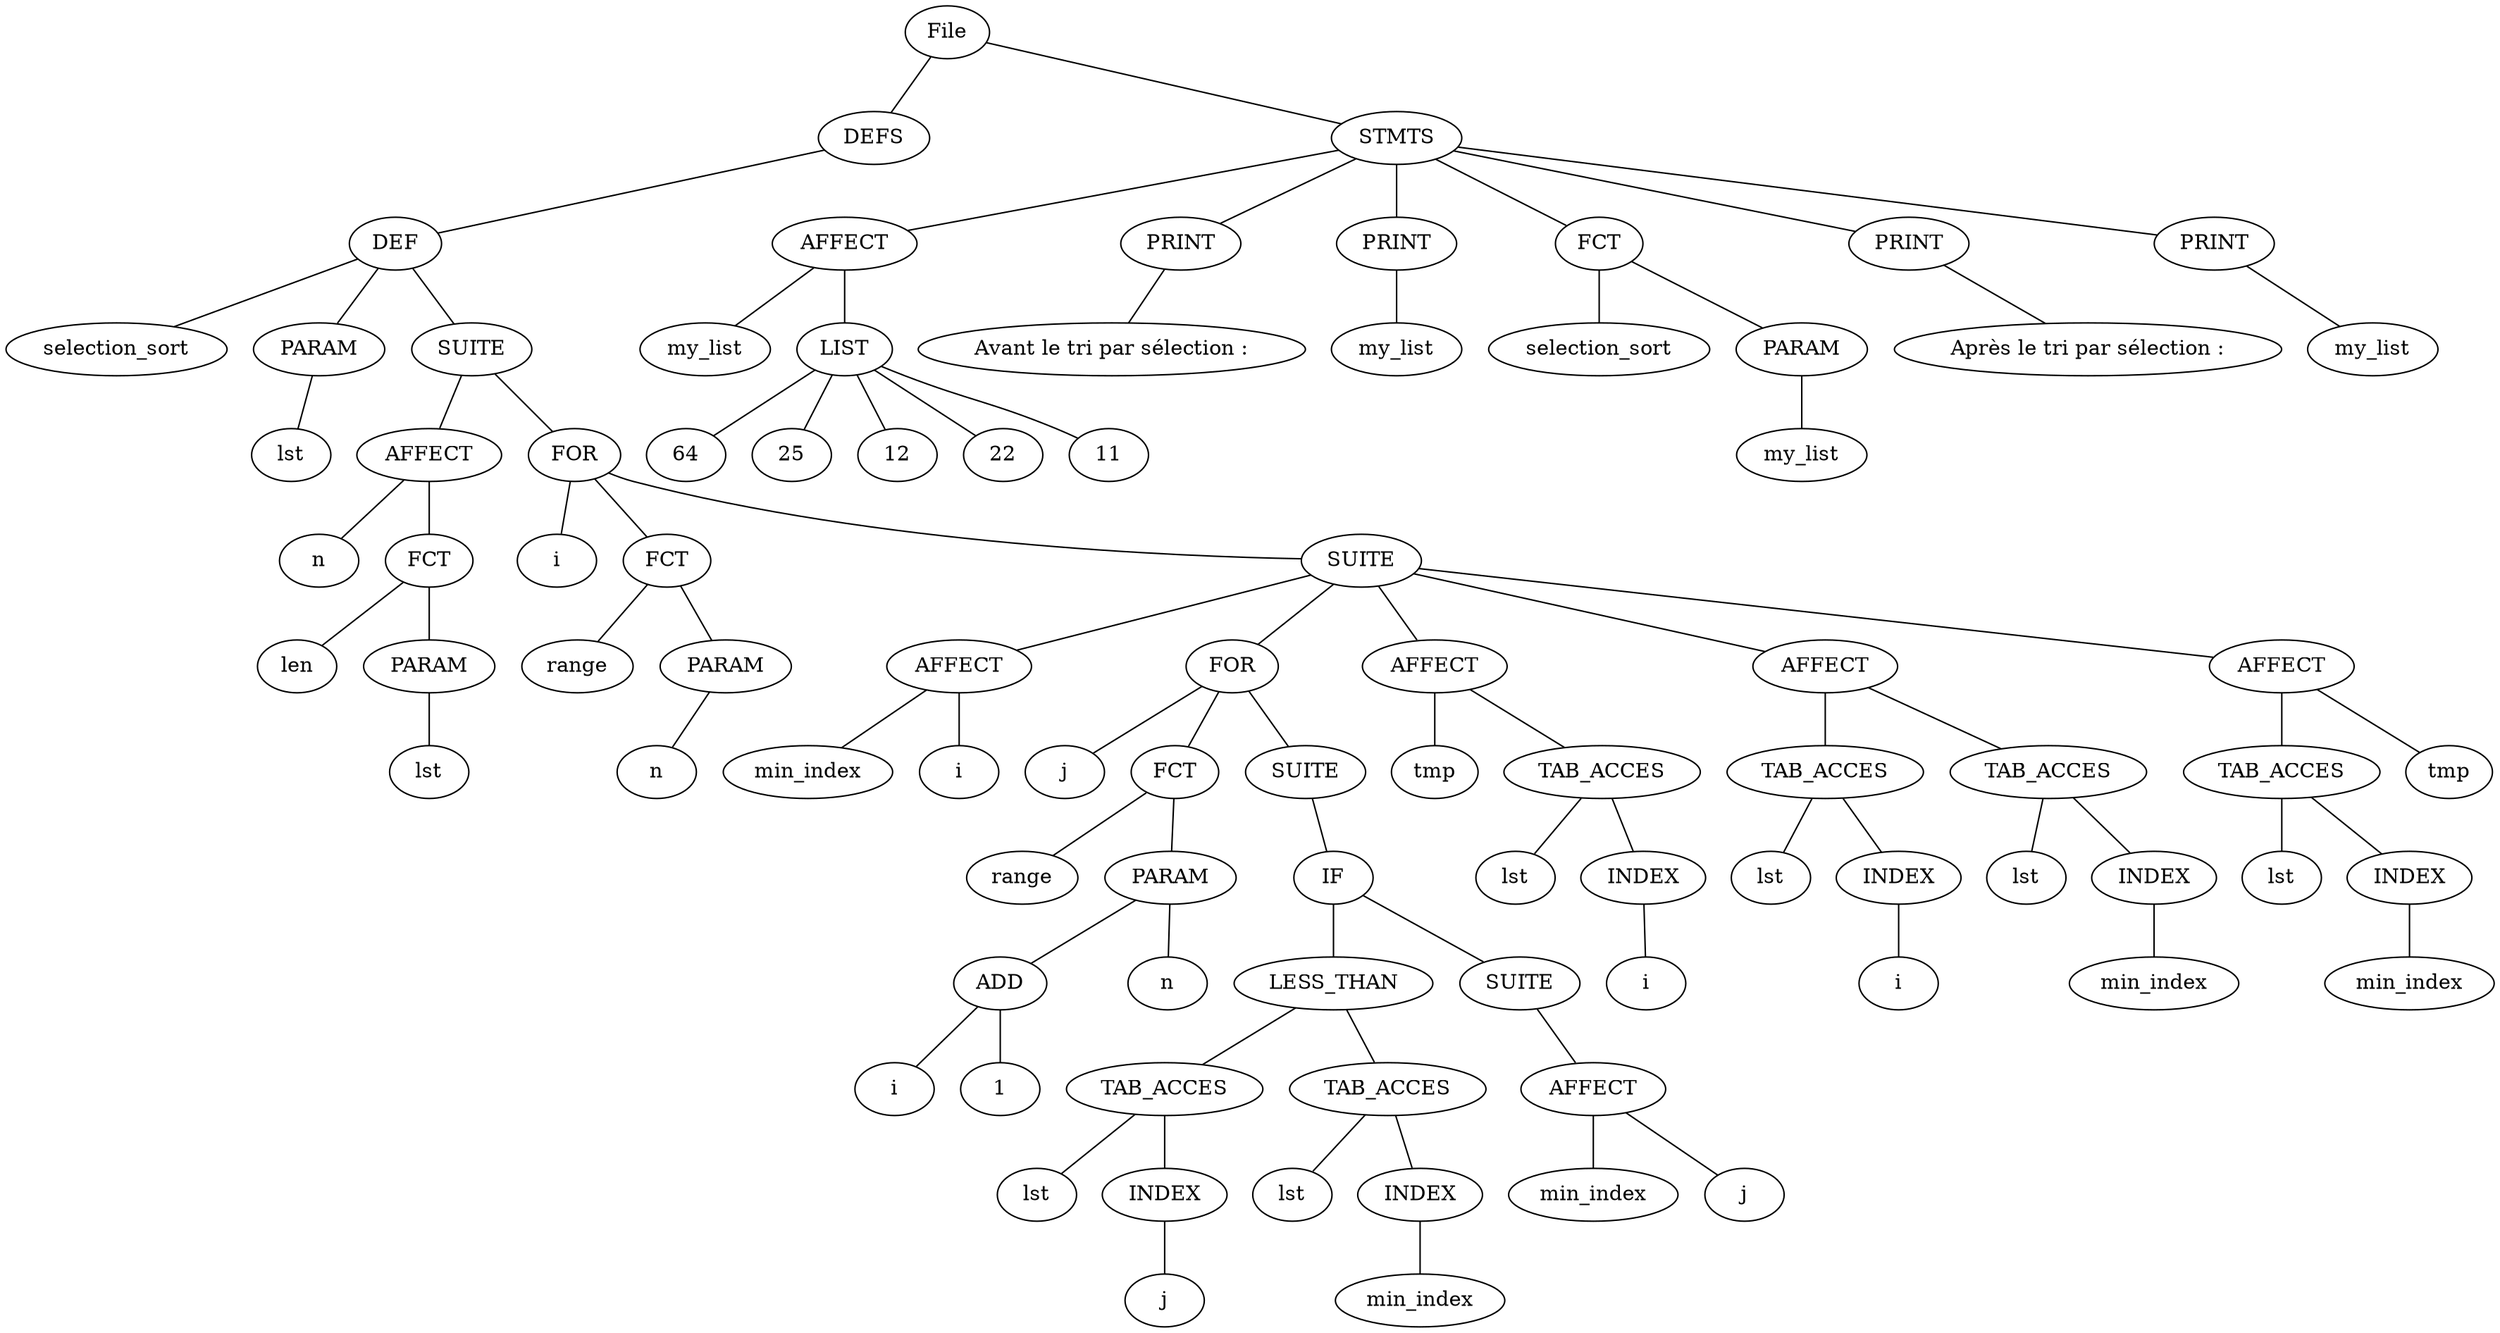 graph AST {
  root [label="File"];
  root -- root_defs;
  root_defs [label="DEFS"];
  root_defs -- root_defs_1324119927;
  root_defs_1324119927 [label="DEF"];
  root_defs_1324119927 -- root_defs_1324119927_ident;
  root_defs_1324119927_ident [label="selection_sort"];
  root_defs_1324119927 -- root_defs_1324119927_PARAM;
  root_defs_1324119927_PARAM [label="PARAM"];
  root_defs_1324119927_PARAM -- root_defs_1324119927_PARAM_1480010240;
  root_defs_1324119927_PARAM_1480010240 [label="lst"];
  root_defs_1324119927 -- root_defs_1324119927_suite;
  root_defs_1324119927_suite [label="SUITE"];
  root_defs_1324119927_suite -- root_defs_1324119927_suite_81628611;
  root_defs_1324119927_suite_81628611 [label="AFFECT"];
  root_defs_1324119927_suite_81628611 -- root_defs_1324119927_suite_81628611_leftExpr;
  root_defs_1324119927_suite_81628611_leftExpr [label="n"];
  root_defs_1324119927_suite_81628611 -- root_defs_1324119927_suite_81628611_rightExpr;
  root_defs_1324119927_suite_81628611_rightExpr [label="FCT"];
  root_defs_1324119927_suite_81628611_rightExpr -- root_defs_1324119927_suite_81628611_rightExpr_1828972342;
  root_defs_1324119927_suite_81628611_rightExpr_1828972342 [label="len"];
  root_defs_1324119927_suite_81628611_rightExpr -- root_defs_1324119927_suite_81628611_rightExpr_PARAM;
  root_defs_1324119927_suite_81628611_rightExpr_PARAM [label="PARAM"];
  root_defs_1324119927_suite_81628611_rightExpr_PARAM -- root_defs_1324119927_suite_81628611_rightExpr_1452126962;
  root_defs_1324119927_suite_81628611_rightExpr_1452126962 [label="lst"];
  root_defs_1324119927_suite -- root_defs_1324119927_suite_931919113;
  root_defs_1324119927_suite_931919113 [label="FOR"];
  root_defs_1324119927_suite_931919113 -- root_defs_1324119927_suite_931919113_ident;
  root_defs_1324119927_suite_931919113_ident [label="i"];
  root_defs_1324119927_suite_931919113 -- root_defs_1324119927_suite_931919113_expr;
  root_defs_1324119927_suite_931919113_expr [label="FCT"];
  root_defs_1324119927_suite_931919113_expr -- root_defs_1324119927_suite_931919113_expr_1607521710;
  root_defs_1324119927_suite_931919113_expr_1607521710 [label="range"];
  root_defs_1324119927_suite_931919113_expr -- root_defs_1324119927_suite_931919113_expr_PARAM;
  root_defs_1324119927_suite_931919113_expr_PARAM [label="PARAM"];
  root_defs_1324119927_suite_931919113_expr_PARAM -- root_defs_1324119927_suite_931919113_expr_764977973;
  root_defs_1324119927_suite_931919113_expr_764977973 [label="n"];
  root_defs_1324119927_suite_931919113 -- root_defs_1324119927_suite_931919113_suite;
  root_defs_1324119927_suite_931919113_suite [label="SUITE"];
  root_defs_1324119927_suite_931919113_suite -- root_defs_1324119927_suite_931919113_suite_381259350;
  root_defs_1324119927_suite_931919113_suite_381259350 [label="AFFECT"];
  root_defs_1324119927_suite_931919113_suite_381259350 -- root_defs_1324119927_suite_931919113_suite_381259350_leftExpr;
  root_defs_1324119927_suite_931919113_suite_381259350_leftExpr [label="min_index"];
  root_defs_1324119927_suite_931919113_suite_381259350 -- root_defs_1324119927_suite_931919113_suite_381259350_rightExpr;
  root_defs_1324119927_suite_931919113_suite_381259350_rightExpr [label="i"];
  root_defs_1324119927_suite_931919113_suite -- root_defs_1324119927_suite_931919113_suite_2129789493;
  root_defs_1324119927_suite_931919113_suite_2129789493 [label="FOR"];
  root_defs_1324119927_suite_931919113_suite_2129789493 -- root_defs_1324119927_suite_931919113_suite_2129789493_ident;
  root_defs_1324119927_suite_931919113_suite_2129789493_ident [label="j"];
  root_defs_1324119927_suite_931919113_suite_2129789493 -- root_defs_1324119927_suite_931919113_suite_2129789493_expr;
  root_defs_1324119927_suite_931919113_suite_2129789493_expr [label="FCT"];
  root_defs_1324119927_suite_931919113_suite_2129789493_expr -- root_defs_1324119927_suite_931919113_suite_2129789493_expr_668386784;
  root_defs_1324119927_suite_931919113_suite_2129789493_expr_668386784 [label="range"];
  root_defs_1324119927_suite_931919113_suite_2129789493_expr -- root_defs_1324119927_suite_931919113_suite_2129789493_expr_PARAM;
  root_defs_1324119927_suite_931919113_suite_2129789493_expr_PARAM [label="PARAM"];
  root_defs_1324119927_suite_931919113_suite_2129789493_expr_PARAM -- root_defs_1324119927_suite_931919113_suite_2129789493_expr_1329552164;
  root_defs_1324119927_suite_931919113_suite_2129789493_expr_1329552164 [label="ADD"];
  root_defs_1324119927_suite_931919113_suite_2129789493_expr_1329552164 -- root_defs_1324119927_suite_931919113_suite_2129789493_expr_1329552164_left;
  root_defs_1324119927_suite_931919113_suite_2129789493_expr_1329552164_left [label="i"];
  root_defs_1324119927_suite_931919113_suite_2129789493_expr_1329552164 -- root_defs_1324119927_suite_931919113_suite_2129789493_expr_1329552164_right;
  root_defs_1324119927_suite_931919113_suite_2129789493_expr_1329552164_right [label="1"];
  root_defs_1324119927_suite_931919113_suite_2129789493_expr_PARAM -- root_defs_1324119927_suite_931919113_suite_2129789493_expr_363771819;
  root_defs_1324119927_suite_931919113_suite_2129789493_expr_363771819 [label="n"];
  root_defs_1324119927_suite_931919113_suite_2129789493 -- root_defs_1324119927_suite_931919113_suite_2129789493_suite;
  root_defs_1324119927_suite_931919113_suite_2129789493_suite [label="SUITE"];
  root_defs_1324119927_suite_931919113_suite_2129789493_suite -- root_defs_1324119927_suite_931919113_suite_2129789493_suite_2065951873;
  root_defs_1324119927_suite_931919113_suite_2129789493_suite_2065951873 [label="IF"];
  root_defs_1324119927_suite_931919113_suite_2129789493_suite_2065951873 -- root_defs_1324119927_suite_931919113_suite_2129789493_suite_2065951873_if;
  root_defs_1324119927_suite_931919113_suite_2129789493_suite_2065951873_if [label="LESS_THAN"];
  root_defs_1324119927_suite_931919113_suite_2129789493_suite_2065951873_if -- root_defs_1324119927_suite_931919113_suite_2129789493_suite_2065951873_if_left;
  root_defs_1324119927_suite_931919113_suite_2129789493_suite_2065951873_if_left [label="TAB_ACCES"];
  root_defs_1324119927_suite_931919113_suite_2129789493_suite_2065951873_if_left -- root_defs_1324119927_suite_931919113_suite_2129789493_suite_2065951873_if_left_left;
  root_defs_1324119927_suite_931919113_suite_2129789493_suite_2065951873_if_left_left [label="lst"];
  root_defs_1324119927_suite_931919113_suite_2129789493_suite_2065951873_if_left_INDEX [label="INDEX"];
  root_defs_1324119927_suite_931919113_suite_2129789493_suite_2065951873_if_left -- root_defs_1324119927_suite_931919113_suite_2129789493_suite_2065951873_if_left_INDEX;
  root_defs_1324119927_suite_931919113_suite_2129789493_suite_2065951873_if_left_INDEX -- root_defs_1324119927_suite_931919113_suite_2129789493_suite_2065951873_if_left_INDEX_child0;
  root_defs_1324119927_suite_931919113_suite_2129789493_suite_2065951873_if_left_INDEX_child0 [label="j"];
  root_defs_1324119927_suite_931919113_suite_2129789493_suite_2065951873_if -- root_defs_1324119927_suite_931919113_suite_2129789493_suite_2065951873_if_right;
  root_defs_1324119927_suite_931919113_suite_2129789493_suite_2065951873_if_right [label="TAB_ACCES"];
  root_defs_1324119927_suite_931919113_suite_2129789493_suite_2065951873_if_right -- root_defs_1324119927_suite_931919113_suite_2129789493_suite_2065951873_if_right_left;
  root_defs_1324119927_suite_931919113_suite_2129789493_suite_2065951873_if_right_left [label="lst"];
  root_defs_1324119927_suite_931919113_suite_2129789493_suite_2065951873_if_right_INDEX [label="INDEX"];
  root_defs_1324119927_suite_931919113_suite_2129789493_suite_2065951873_if_right -- root_defs_1324119927_suite_931919113_suite_2129789493_suite_2065951873_if_right_INDEX;
  root_defs_1324119927_suite_931919113_suite_2129789493_suite_2065951873_if_right_INDEX -- root_defs_1324119927_suite_931919113_suite_2129789493_suite_2065951873_if_right_INDEX_child0;
  root_defs_1324119927_suite_931919113_suite_2129789493_suite_2065951873_if_right_INDEX_child0 [label="min_index"];
  root_defs_1324119927_suite_931919113_suite_2129789493_suite_2065951873 -- root_defs_1324119927_suite_931919113_suite_2129789493_suite_2065951873_then;
  root_defs_1324119927_suite_931919113_suite_2129789493_suite_2065951873_then [label="SUITE"];
  root_defs_1324119927_suite_931919113_suite_2129789493_suite_2065951873_then -- root_defs_1324119927_suite_931919113_suite_2129789493_suite_2065951873_then_1791741888;
  root_defs_1324119927_suite_931919113_suite_2129789493_suite_2065951873_then_1791741888 [label="AFFECT"];
  root_defs_1324119927_suite_931919113_suite_2129789493_suite_2065951873_then_1791741888 -- root_defs_1324119927_suite_931919113_suite_2129789493_suite_2065951873_then_1791741888_leftExpr;
  root_defs_1324119927_suite_931919113_suite_2129789493_suite_2065951873_then_1791741888_leftExpr [label="min_index"];
  root_defs_1324119927_suite_931919113_suite_2129789493_suite_2065951873_then_1791741888 -- root_defs_1324119927_suite_931919113_suite_2129789493_suite_2065951873_then_1791741888_rightExpr;
  root_defs_1324119927_suite_931919113_suite_2129789493_suite_2065951873_then_1791741888_rightExpr [label="j"];
  root_defs_1324119927_suite_931919113_suite -- root_defs_1324119927_suite_931919113_suite_1595428806;
  root_defs_1324119927_suite_931919113_suite_1595428806 [label="AFFECT"];
  root_defs_1324119927_suite_931919113_suite_1595428806 -- root_defs_1324119927_suite_931919113_suite_1595428806_leftExpr;
  root_defs_1324119927_suite_931919113_suite_1595428806_leftExpr [label="tmp"];
  root_defs_1324119927_suite_931919113_suite_1595428806 -- root_defs_1324119927_suite_931919113_suite_1595428806_rightExpr;
  root_defs_1324119927_suite_931919113_suite_1595428806_rightExpr [label="TAB_ACCES"];
  root_defs_1324119927_suite_931919113_suite_1595428806_rightExpr -- root_defs_1324119927_suite_931919113_suite_1595428806_rightExpr_left;
  root_defs_1324119927_suite_931919113_suite_1595428806_rightExpr_left [label="lst"];
  root_defs_1324119927_suite_931919113_suite_1595428806_rightExpr_INDEX [label="INDEX"];
  root_defs_1324119927_suite_931919113_suite_1595428806_rightExpr -- root_defs_1324119927_suite_931919113_suite_1595428806_rightExpr_INDEX;
  root_defs_1324119927_suite_931919113_suite_1595428806_rightExpr_INDEX -- root_defs_1324119927_suite_931919113_suite_1595428806_rightExpr_INDEX_child0;
  root_defs_1324119927_suite_931919113_suite_1595428806_rightExpr_INDEX_child0 [label="i"];
  root_defs_1324119927_suite_931919113_suite -- root_defs_1324119927_suite_931919113_suite_1072408673;
  root_defs_1324119927_suite_931919113_suite_1072408673 [label="AFFECT"];
  root_defs_1324119927_suite_931919113_suite_1072408673 -- root_defs_1324119927_suite_931919113_suite_1072408673_leftExpr;
  root_defs_1324119927_suite_931919113_suite_1072408673_leftExpr [label="TAB_ACCES"];
  root_defs_1324119927_suite_931919113_suite_1072408673_leftExpr -- root_defs_1324119927_suite_931919113_suite_1072408673_leftExpr_left;
  root_defs_1324119927_suite_931919113_suite_1072408673_leftExpr_left [label="lst"];
  root_defs_1324119927_suite_931919113_suite_1072408673_leftExpr_INDEX [label="INDEX"];
  root_defs_1324119927_suite_931919113_suite_1072408673_leftExpr -- root_defs_1324119927_suite_931919113_suite_1072408673_leftExpr_INDEX;
  root_defs_1324119927_suite_931919113_suite_1072408673_leftExpr_INDEX -- root_defs_1324119927_suite_931919113_suite_1072408673_leftExpr_INDEX_child0;
  root_defs_1324119927_suite_931919113_suite_1072408673_leftExpr_INDEX_child0 [label="i"];
  root_defs_1324119927_suite_931919113_suite_1072408673 -- root_defs_1324119927_suite_931919113_suite_1072408673_rightExpr;
  root_defs_1324119927_suite_931919113_suite_1072408673_rightExpr [label="TAB_ACCES"];
  root_defs_1324119927_suite_931919113_suite_1072408673_rightExpr -- root_defs_1324119927_suite_931919113_suite_1072408673_rightExpr_left;
  root_defs_1324119927_suite_931919113_suite_1072408673_rightExpr_left [label="lst"];
  root_defs_1324119927_suite_931919113_suite_1072408673_rightExpr_INDEX [label="INDEX"];
  root_defs_1324119927_suite_931919113_suite_1072408673_rightExpr -- root_defs_1324119927_suite_931919113_suite_1072408673_rightExpr_INDEX;
  root_defs_1324119927_suite_931919113_suite_1072408673_rightExpr_INDEX -- root_defs_1324119927_suite_931919113_suite_1072408673_rightExpr_INDEX_child0;
  root_defs_1324119927_suite_931919113_suite_1072408673_rightExpr_INDEX_child0 [label="min_index"];
  root_defs_1324119927_suite_931919113_suite -- root_defs_1324119927_suite_931919113_suite_1531448569;
  root_defs_1324119927_suite_931919113_suite_1531448569 [label="AFFECT"];
  root_defs_1324119927_suite_931919113_suite_1531448569 -- root_defs_1324119927_suite_931919113_suite_1531448569_leftExpr;
  root_defs_1324119927_suite_931919113_suite_1531448569_leftExpr [label="TAB_ACCES"];
  root_defs_1324119927_suite_931919113_suite_1531448569_leftExpr -- root_defs_1324119927_suite_931919113_suite_1531448569_leftExpr_left;
  root_defs_1324119927_suite_931919113_suite_1531448569_leftExpr_left [label="lst"];
  root_defs_1324119927_suite_931919113_suite_1531448569_leftExpr_INDEX [label="INDEX"];
  root_defs_1324119927_suite_931919113_suite_1531448569_leftExpr -- root_defs_1324119927_suite_931919113_suite_1531448569_leftExpr_INDEX;
  root_defs_1324119927_suite_931919113_suite_1531448569_leftExpr_INDEX -- root_defs_1324119927_suite_931919113_suite_1531448569_leftExpr_INDEX_child0;
  root_defs_1324119927_suite_931919113_suite_1531448569_leftExpr_INDEX_child0 [label="min_index"];
  root_defs_1324119927_suite_931919113_suite_1531448569 -- root_defs_1324119927_suite_931919113_suite_1531448569_rightExpr;
  root_defs_1324119927_suite_931919113_suite_1531448569_rightExpr [label="tmp"];
  root -- root_stmts;
  root_stmts [label="STMTS"];
  root_stmts -- root_stmts_1867083167;
  root_stmts_1867083167 [label="AFFECT"];
  root_stmts_1867083167 -- root_stmts_1867083167_leftExpr;
  root_stmts_1867083167_leftExpr [label="my_list"];
  root_stmts_1867083167 -- root_stmts_1867083167_rightExpr;
  root_stmts_1867083167_rightExpr [label="LIST"];
  root_stmts_1867083167_rightExpr -- root_stmts_1867083167_rightExpr_1915910607;
  root_stmts_1867083167_rightExpr_1915910607 [label="64"];
  root_stmts_1867083167_rightExpr -- root_stmts_1867083167_rightExpr_284720968;
  root_stmts_1867083167_rightExpr_284720968 [label="25"];
  root_stmts_1867083167_rightExpr -- root_stmts_1867083167_rightExpr_189568618;
  root_stmts_1867083167_rightExpr_189568618 [label="12"];
  root_stmts_1867083167_rightExpr -- root_stmts_1867083167_rightExpr_793589513;
  root_stmts_1867083167_rightExpr_793589513 [label="22"];
  root_stmts_1867083167_rightExpr -- root_stmts_1867083167_rightExpr_1313922862;
  root_stmts_1867083167_rightExpr_1313922862 [label="11"];
  root_stmts -- root_stmts_495053715;
  root_stmts_495053715 [label="PRINT"];
  root_stmts_495053715 -- root_stmts_495053715_;
  root_stmts_495053715_ [label="Avant le tri par sélection :"];
  root_stmts -- root_stmts_1922154895;
  root_stmts_1922154895 [label="PRINT"];
  root_stmts_1922154895 -- root_stmts_1922154895_;
  root_stmts_1922154895_ [label="my_list"];
  root_stmts -- root_stmts_883049899;
  root_stmts_883049899 [label="FCT"];
  root_stmts_883049899 -- root_stmts_883049899_2093176254;
  root_stmts_883049899_2093176254 [label="selection_sort"];
  root_stmts_883049899 -- root_stmts_883049899_PARAM;
  root_stmts_883049899_PARAM [label="PARAM"];
  root_stmts_883049899_PARAM -- root_stmts_883049899_1854731462;
  root_stmts_883049899_1854731462 [label="my_list"];
  root_stmts -- root_stmts_317574433;
  root_stmts_317574433 [label="PRINT"];
  root_stmts_317574433 -- root_stmts_317574433_;
  root_stmts_317574433_ [label="Après le tri par sélection :"];
  root_stmts -- root_stmts_885284298;
  root_stmts_885284298 [label="PRINT"];
  root_stmts_885284298 -- root_stmts_885284298_;
  root_stmts_885284298_ [label="my_list"];
}
